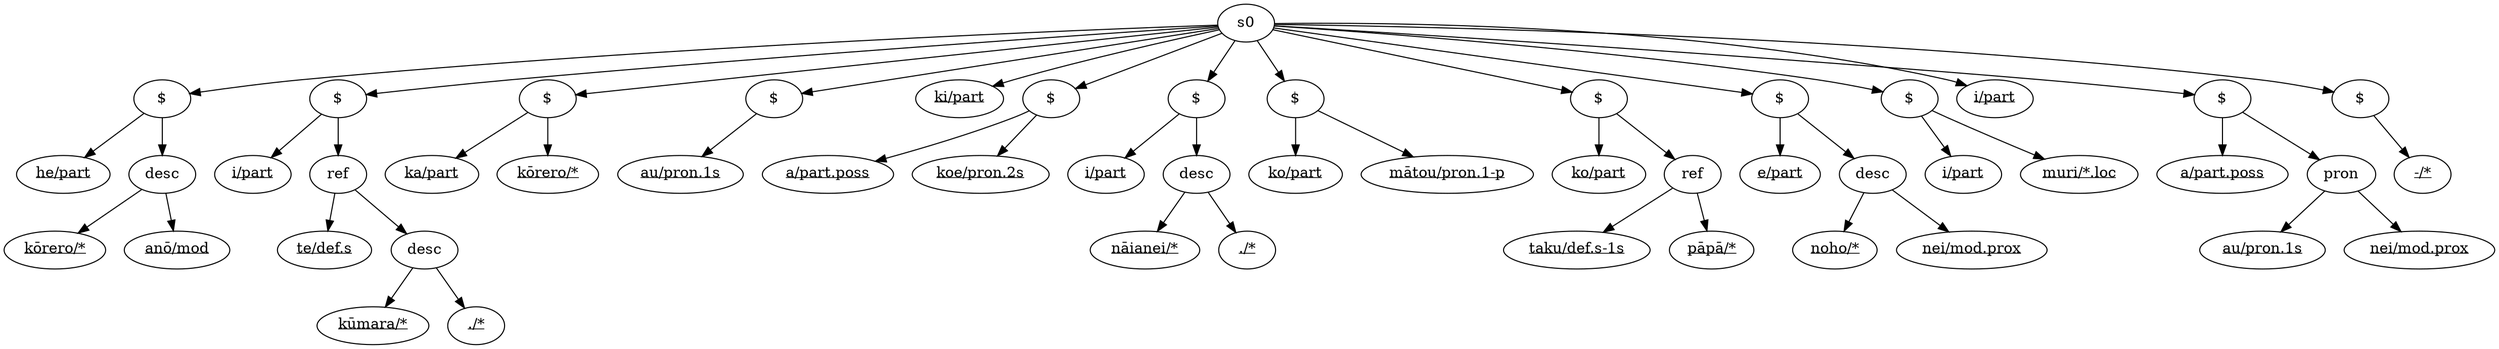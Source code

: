 digraph S0 {
 s0 -> n0
 s0 -> n5
 s0 -> n12
 s0 -> n15
 s0 -> n17
 s0 -> n18
 s0 -> n21
 s0 -> n26
 s0 -> n29
 s0 -> n34
 s0 -> n39
 s0 -> n42
 s0 -> n43
 s0 -> n48
 n0 [label="$"];
 n1 [label=<<u>he/part</u>>];
 n0 -> n1;
 n2 [label="desc"];
 n3 [label=<<u>kōrero/*</u>>];
 n2 -> n3;
 n4 [label=<<u>anō/mod</u>>];
 n2 -> n4;
 n0 -> n2;
 n5 [label="$"];
 n6 [label=<<u>i/part</u>>];
 n5 -> n6;
 n7 [label="ref"];
 n8 [label=<<u>te/def.s</u>>];
 n7 -> n8;
 n9 [label="desc"];
 n10 [label=<<u>kūmara/*</u>>];
 n9 -> n10;
 n11 [label=<<u>./*</u>>];
 n9 -> n11;
 n7 -> n9;
 n5 -> n7;
 n12 [label="$"];
 n13 [label=<<u>ka/part</u>>];
 n12 -> n13;
 n14 [label=<<u>kōrero/*</u>>];
 n12 -> n14;
 n15 [label="$"];
 n16 [label=<<u>au/pron.1s</u>>];
 n15 -> n16;
 n17 [label=<<u>ki/part</u>>];
 n18 [label="$"];
 n19 [label=<<u>a/part.poss</u>>];
 n18 -> n19;
 n20 [label=<<u>koe/pron.2s</u>>];
 n18 -> n20;
 n21 [label="$"];
 n22 [label=<<u>i/part</u>>];
 n21 -> n22;
 n23 [label="desc"];
 n24 [label=<<u>nāianei/*</u>>];
 n23 -> n24;
 n25 [label=<<u>./*</u>>];
 n23 -> n25;
 n21 -> n23;
 n26 [label="$"];
 n27 [label=<<u>ko/part</u>>];
 n26 -> n27;
 n28 [label=<<u>mātou/pron.1-p</u>>];
 n26 -> n28;
 n29 [label="$"];
 n30 [label=<<u>ko/part</u>>];
 n29 -> n30;
 n31 [label="ref"];
 n32 [label=<<u>taku/def.s-1s</u>>];
 n31 -> n32;
 n33 [label=<<u>pāpā/*</u>>];
 n31 -> n33;
 n29 -> n31;
 n34 [label="$"];
 n35 [label=<<u>e/part</u>>];
 n34 -> n35;
 n36 [label="desc"];
 n37 [label=<<u>noho/*</u>>];
 n36 -> n37;
 n38 [label=<<u>nei/mod.prox</u>>];
 n36 -> n38;
 n34 -> n36;
 n39 [label="$"];
 n40 [label=<<u>i/part</u>>];
 n39 -> n40;
 n41 [label=<<u>muri/*.loc</u>>];
 n39 -> n41;
 n42 [label=<<u>i/part</u>>];
 n43 [label="$"];
 n44 [label=<<u>a/part.poss</u>>];
 n43 -> n44;
 n45 [label="pron"];
 n46 [label=<<u>au/pron.1s</u>>];
 n45 -> n46;
 n47 [label=<<u>nei/mod.prox</u>>];
 n45 -> n47;
 n43 -> n45;
 n48 [label="$"];
 n49 [label=<<u>-/*</u>>];
 n48 -> n49;
}
